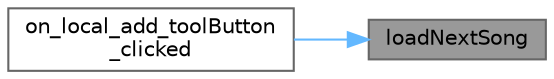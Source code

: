 digraph "loadNextSong"
{
 // LATEX_PDF_SIZE
  bgcolor="transparent";
  edge [fontname=Helvetica,fontsize=10,labelfontname=Helvetica,labelfontsize=10];
  node [fontname=Helvetica,fontsize=10,shape=box,height=0.2,width=0.4];
  rankdir="RL";
  Node1 [id="Node000001",label="loadNextSong",height=0.2,width=0.4,color="gray40", fillcolor="grey60", style="filled", fontcolor="black",tooltip="加载下一首歌曲"];
  Node1 -> Node2 [id="edge1_Node000001_Node000002",dir="back",color="steelblue1",style="solid",tooltip=" "];
  Node2 [id="Node000002",label="on_local_add_toolButton\l_clicked",height=0.2,width=0.4,color="grey40", fillcolor="white", style="filled",URL="$class_local_song.html#a68489f65dbe7c54ff6e049f3473e0e45",tooltip="添加歌曲按钮点击槽函数"];
}

